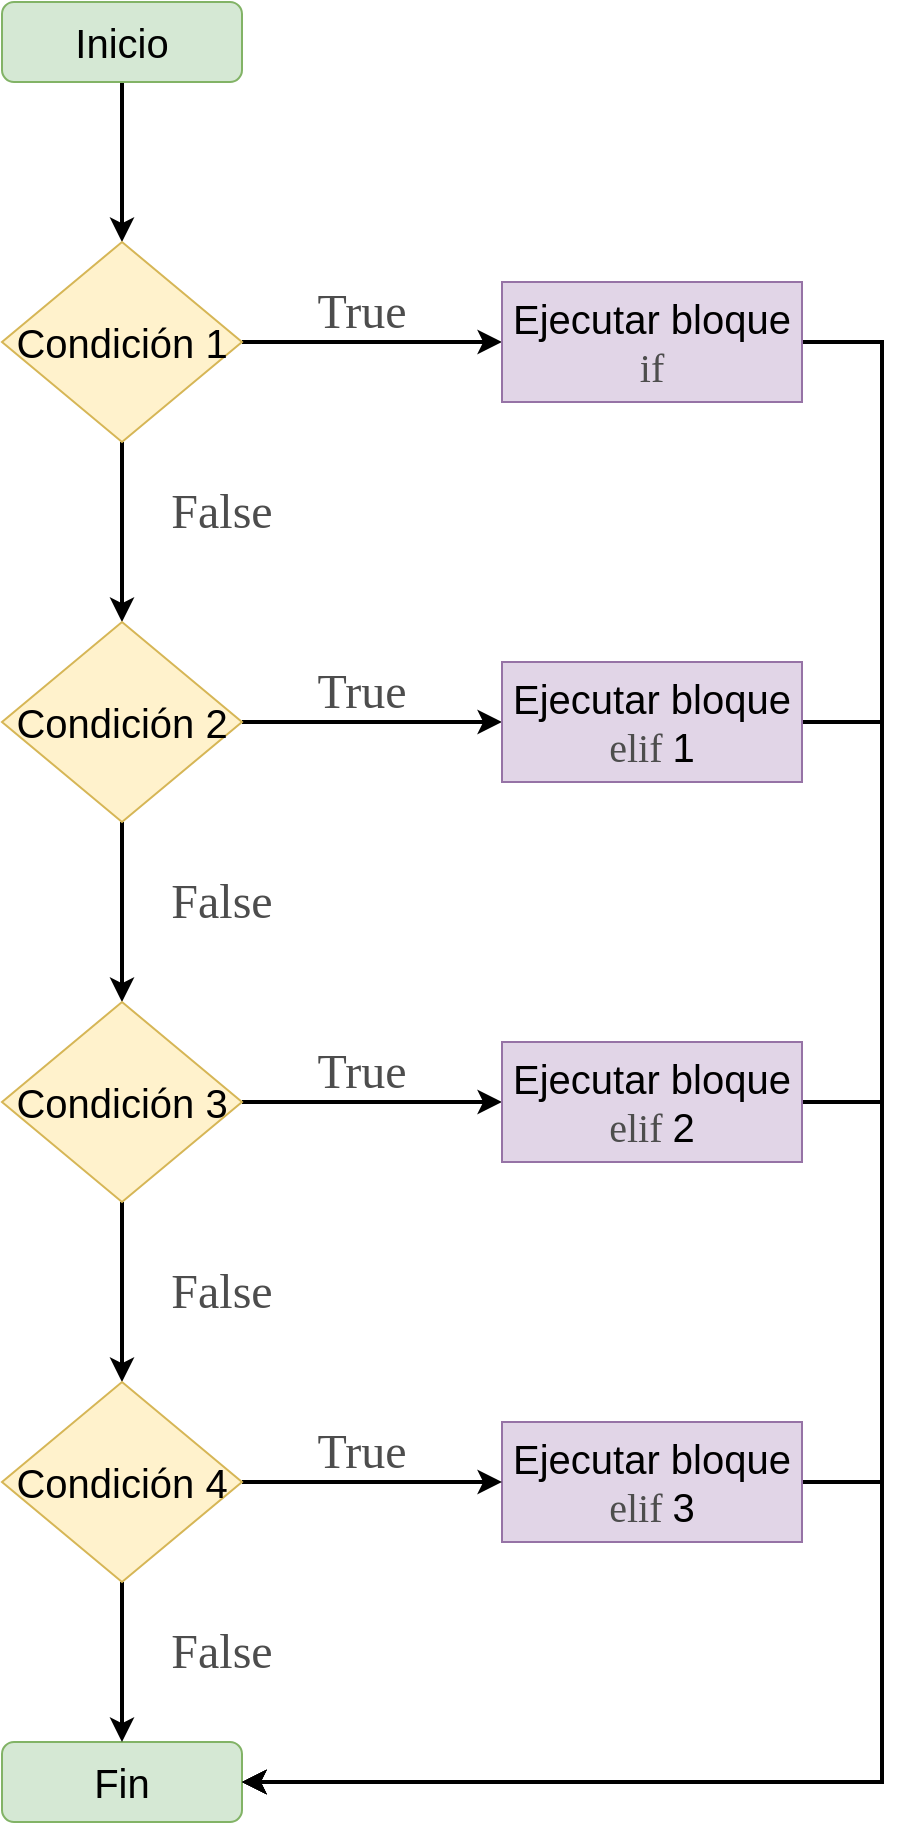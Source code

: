 <mxfile version="14.9.6" type="device"><diagram id="C5RBs43oDa-KdzZeNtuy" name="Page-1"><mxGraphModel dx="1605" dy="960" grid="1" gridSize="10" guides="1" tooltips="1" connect="1" arrows="1" fold="1" page="1" pageScale="1" pageWidth="827" pageHeight="1169" math="0" shadow="0"><root><mxCell id="WIyWlLk6GJQsqaUBKTNV-0"/><mxCell id="WIyWlLk6GJQsqaUBKTNV-1" parent="WIyWlLk6GJQsqaUBKTNV-0"/><mxCell id="y1vitZbPhNJQQYThhLQG-5" value="" style="edgeStyle=orthogonalEdgeStyle;rounded=0;orthogonalLoop=1;jettySize=auto;html=1;fontFamily=Helvetica;fontSize=20;fontColor=#000000;strokeWidth=2;" parent="WIyWlLk6GJQsqaUBKTNV-1" source="y1vitZbPhNJQQYThhLQG-2" target="y1vitZbPhNJQQYThhLQG-3" edge="1"><mxGeometry relative="1" as="geometry"/></mxCell><mxCell id="y1vitZbPhNJQQYThhLQG-2" value="&lt;font face=&quot;Helvetica&quot; color=&quot;#000000&quot;&gt;Inicio&lt;/font&gt;" style="rounded=1;whiteSpace=wrap;html=1;fontFamily=Cascadia Code;fontSource=https%3A%2F%2Ffonts.googleapis.com%2Fcss%3Ffamily%3DCascadia%2BCode;fontSize=20;fillColor=#d5e8d4;strokeColor=#82b366;" parent="WIyWlLk6GJQsqaUBKTNV-1" vertex="1"><mxGeometry x="220" y="120" width="120" height="40" as="geometry"/></mxCell><mxCell id="y1vitZbPhNJQQYThhLQG-7" style="edgeStyle=orthogonalEdgeStyle;rounded=0;orthogonalLoop=1;jettySize=auto;html=1;entryX=0;entryY=0.5;entryDx=0;entryDy=0;fontFamily=Cascadia Code;fontSource=https%3A%2F%2Ffonts.googleapis.com%2Fcss%3Ffamily%3DCascadia%2BCode;fontSize=20;fontColor=#4D4D4D;strokeWidth=2;" parent="WIyWlLk6GJQsqaUBKTNV-1" source="y1vitZbPhNJQQYThhLQG-3" target="y1vitZbPhNJQQYThhLQG-6" edge="1"><mxGeometry relative="1" as="geometry"/></mxCell><mxCell id="HHWTH5ewthd_icYZeet_-3" style="edgeStyle=orthogonalEdgeStyle;rounded=0;orthogonalLoop=1;jettySize=auto;html=1;exitX=0.5;exitY=1;exitDx=0;exitDy=0;fontFamily=Cascadia Code;fontSource=https%3A%2F%2Ffonts.googleapis.com%2Fcss%3Ffamily%3DCascadia%2BCode;fontSize=24;fontColor=#4D4D4D;endArrow=classic;endFill=1;strokeWidth=2;" parent="WIyWlLk6GJQsqaUBKTNV-1" source="y1vitZbPhNJQQYThhLQG-3" target="HHWTH5ewthd_icYZeet_-0" edge="1"><mxGeometry relative="1" as="geometry"/></mxCell><mxCell id="y1vitZbPhNJQQYThhLQG-3" value="&lt;font face=&quot;Helvetica&quot; color=&quot;#000000&quot;&gt;Condición 1&lt;/font&gt;" style="rhombus;whiteSpace=wrap;html=1;fontFamily=Cascadia Code;fontSource=https%3A%2F%2Ffonts.googleapis.com%2Fcss%3Ffamily%3DCascadia%2BCode;fontSize=20;fillColor=#fff2cc;strokeColor=#d6b656;" parent="WIyWlLk6GJQsqaUBKTNV-1" vertex="1"><mxGeometry x="220" y="240" width="120" height="100" as="geometry"/></mxCell><mxCell id="HHWTH5ewthd_icYZeet_-9" style="edgeStyle=orthogonalEdgeStyle;rounded=0;orthogonalLoop=1;jettySize=auto;html=1;exitX=1;exitY=0.5;exitDx=0;exitDy=0;entryX=1;entryY=0.5;entryDx=0;entryDy=0;fontFamily=Cascadia Code;fontSource=https%3A%2F%2Ffonts.googleapis.com%2Fcss%3Ffamily%3DCascadia%2BCode;fontSize=20;fontColor=#4D4D4D;endArrow=classic;endFill=1;strokeWidth=2;" parent="WIyWlLk6GJQsqaUBKTNV-1" source="y1vitZbPhNJQQYThhLQG-6" target="y1vitZbPhNJQQYThhLQG-14" edge="1"><mxGeometry relative="1" as="geometry"><Array as="points"><mxPoint x="660" y="290"/><mxPoint x="660" y="1010"/></Array></mxGeometry></mxCell><mxCell id="y1vitZbPhNJQQYThhLQG-6" value="Ejecutar bloque &lt;font face=&quot;Cascadia Code&quot; data-font-src=&quot;https://fonts.googleapis.com/css?family=Cascadia+Code&quot; color=&quot;#4d4d4d&quot;&gt;if&lt;/font&gt;" style="rounded=0;whiteSpace=wrap;html=1;fontFamily=Helvetica;fontSize=20;fillColor=#e1d5e7;strokeColor=#9673a6;" parent="WIyWlLk6GJQsqaUBKTNV-1" vertex="1"><mxGeometry x="470" y="260" width="150" height="60" as="geometry"/></mxCell><mxCell id="y1vitZbPhNJQQYThhLQG-8" value="&lt;font style=&quot;font-size: 24px&quot;&gt;True&lt;/font&gt;" style="text;html=1;strokeColor=none;fillColor=none;align=center;verticalAlign=middle;whiteSpace=wrap;rounded=0;fontFamily=Cascadia Code;fontSource=https%3A%2F%2Ffonts.googleapis.com%2Fcss%3Ffamily%3DCascadia%2BCode;fontSize=20;fontColor=#4D4D4D;" parent="WIyWlLk6GJQsqaUBKTNV-1" vertex="1"><mxGeometry x="370" y="260" width="60" height="30" as="geometry"/></mxCell><mxCell id="y1vitZbPhNJQQYThhLQG-14" value="&lt;font face=&quot;Helvetica&quot; color=&quot;#000000&quot;&gt;Fin&lt;/font&gt;" style="rounded=1;whiteSpace=wrap;html=1;fontFamily=Cascadia Code;fontSource=https%3A%2F%2Ffonts.googleapis.com%2Fcss%3Ffamily%3DCascadia%2BCode;fontSize=20;fillColor=#d5e8d4;strokeColor=#82b366;" parent="WIyWlLk6GJQsqaUBKTNV-1" vertex="1"><mxGeometry x="220" y="990" width="120" height="40" as="geometry"/></mxCell><mxCell id="y1vitZbPhNJQQYThhLQG-17" value="&lt;font style=&quot;font-size: 24px&quot;&gt;False&lt;/font&gt;" style="text;html=1;strokeColor=none;fillColor=none;align=center;verticalAlign=middle;whiteSpace=wrap;rounded=0;fontFamily=Cascadia Code;fontSource=https%3A%2F%2Ffonts.googleapis.com%2Fcss%3Ffamily%3DCascadia%2BCode;fontSize=20;fontColor=#4D4D4D;" parent="WIyWlLk6GJQsqaUBKTNV-1" vertex="1"><mxGeometry x="300" y="360" width="60" height="30" as="geometry"/></mxCell><mxCell id="HHWTH5ewthd_icYZeet_-5" style="edgeStyle=orthogonalEdgeStyle;rounded=0;orthogonalLoop=1;jettySize=auto;html=1;fontFamily=Cascadia Code;fontSource=https%3A%2F%2Ffonts.googleapis.com%2Fcss%3Ffamily%3DCascadia%2BCode;fontSize=16;fontColor=#4D4D4D;endArrow=classic;endFill=1;strokeWidth=2;" parent="WIyWlLk6GJQsqaUBKTNV-1" source="HHWTH5ewthd_icYZeet_-0" target="HHWTH5ewthd_icYZeet_-4" edge="1"><mxGeometry relative="1" as="geometry"/></mxCell><mxCell id="HHWTH5ewthd_icYZeet_-6" style="edgeStyle=orthogonalEdgeStyle;rounded=0;orthogonalLoop=1;jettySize=auto;html=1;exitX=0.5;exitY=1;exitDx=0;exitDy=0;entryX=0.5;entryY=0;entryDx=0;entryDy=0;fontFamily=Cascadia Code;fontSource=https%3A%2F%2Ffonts.googleapis.com%2Fcss%3Ffamily%3DCascadia%2BCode;fontSize=16;fontColor=#4D4D4D;endArrow=classic;endFill=1;strokeWidth=2;" parent="WIyWlLk6GJQsqaUBKTNV-1" source="HHWTH5ewthd_icYZeet_-0" edge="1"><mxGeometry relative="1" as="geometry"><mxPoint x="280" y="620" as="targetPoint"/></mxGeometry></mxCell><mxCell id="HHWTH5ewthd_icYZeet_-0" value="&lt;font face=&quot;Helvetica&quot; color=&quot;#000000&quot;&gt;Condición 2&lt;/font&gt;" style="rhombus;whiteSpace=wrap;html=1;fontFamily=Cascadia Code;fontSource=https%3A%2F%2Ffonts.googleapis.com%2Fcss%3Ffamily%3DCascadia%2BCode;fontSize=20;fillColor=#fff2cc;strokeColor=#d6b656;" parent="WIyWlLk6GJQsqaUBKTNV-1" vertex="1"><mxGeometry x="220" y="430" width="120" height="100" as="geometry"/></mxCell><mxCell id="HHWTH5ewthd_icYZeet_-10" style="edgeStyle=orthogonalEdgeStyle;rounded=0;orthogonalLoop=1;jettySize=auto;html=1;exitX=1;exitY=0.5;exitDx=0;exitDy=0;entryX=1;entryY=0.5;entryDx=0;entryDy=0;fontFamily=Cascadia Code;fontSource=https%3A%2F%2Ffonts.googleapis.com%2Fcss%3Ffamily%3DCascadia%2BCode;fontSize=20;fontColor=#4D4D4D;endArrow=classic;endFill=1;strokeWidth=2;" parent="WIyWlLk6GJQsqaUBKTNV-1" source="HHWTH5ewthd_icYZeet_-4" target="y1vitZbPhNJQQYThhLQG-14" edge="1"><mxGeometry relative="1" as="geometry"><Array as="points"><mxPoint x="660" y="480"/><mxPoint x="660" y="1010"/></Array></mxGeometry></mxCell><mxCell id="HHWTH5ewthd_icYZeet_-4" value="&lt;font style=&quot;font-size: 20px&quot;&gt;Ejecutar bloque &lt;font color=&quot;#4d4d4d&quot; face=&quot;Cascadia Code&quot;&gt;elif&amp;nbsp;&lt;/font&gt;&lt;/font&gt;1" style="rounded=0;whiteSpace=wrap;html=1;fontFamily=Helvetica;fontSize=20;fillColor=#e1d5e7;strokeColor=#9673a6;" parent="WIyWlLk6GJQsqaUBKTNV-1" vertex="1"><mxGeometry x="470" y="450" width="150" height="60" as="geometry"/></mxCell><mxCell id="HHWTH5ewthd_icYZeet_-11" value="&lt;font style=&quot;font-size: 24px&quot;&gt;False&lt;/font&gt;" style="text;html=1;strokeColor=none;fillColor=none;align=center;verticalAlign=middle;whiteSpace=wrap;rounded=0;fontFamily=Cascadia Code;fontSource=https%3A%2F%2Ffonts.googleapis.com%2Fcss%3Ffamily%3DCascadia%2BCode;fontSize=20;fontColor=#4D4D4D;" parent="WIyWlLk6GJQsqaUBKTNV-1" vertex="1"><mxGeometry x="300" y="555" width="60" height="30" as="geometry"/></mxCell><mxCell id="pzqO1VfdKtpVcBU8cIHG-0" value="&lt;font style=&quot;font-size: 24px&quot;&gt;True&lt;/font&gt;" style="text;html=1;strokeColor=none;fillColor=none;align=center;verticalAlign=middle;whiteSpace=wrap;rounded=0;fontFamily=Cascadia Code;fontSource=https%3A%2F%2Ffonts.googleapis.com%2Fcss%3Ffamily%3DCascadia%2BCode;fontSize=20;fontColor=#4D4D4D;" parent="WIyWlLk6GJQsqaUBKTNV-1" vertex="1"><mxGeometry x="370" y="450" width="60" height="30" as="geometry"/></mxCell><mxCell id="ZOQ_H_vrEoSos33cHyBF-2" style="edgeStyle=orthogonalEdgeStyle;rounded=0;orthogonalLoop=1;jettySize=auto;html=1;strokeWidth=2;" edge="1" parent="WIyWlLk6GJQsqaUBKTNV-1" source="ZOQ_H_vrEoSos33cHyBF-0" target="ZOQ_H_vrEoSos33cHyBF-1"><mxGeometry relative="1" as="geometry"/></mxCell><mxCell id="ZOQ_H_vrEoSos33cHyBF-8" style="edgeStyle=orthogonalEdgeStyle;rounded=0;orthogonalLoop=1;jettySize=auto;html=1;strokeWidth=2;" edge="1" parent="WIyWlLk6GJQsqaUBKTNV-1" source="ZOQ_H_vrEoSos33cHyBF-0" target="ZOQ_H_vrEoSos33cHyBF-6"><mxGeometry relative="1" as="geometry"/></mxCell><mxCell id="ZOQ_H_vrEoSos33cHyBF-0" value="&lt;font face=&quot;Helvetica&quot; color=&quot;#000000&quot;&gt;Condición 3&lt;/font&gt;" style="rhombus;whiteSpace=wrap;html=1;fontFamily=Cascadia Code;fontSource=https%3A%2F%2Ffonts.googleapis.com%2Fcss%3Ffamily%3DCascadia%2BCode;fontSize=20;fillColor=#fff2cc;strokeColor=#d6b656;" vertex="1" parent="WIyWlLk6GJQsqaUBKTNV-1"><mxGeometry x="220" y="620" width="120" height="100" as="geometry"/></mxCell><mxCell id="ZOQ_H_vrEoSos33cHyBF-3" style="edgeStyle=orthogonalEdgeStyle;rounded=0;orthogonalLoop=1;jettySize=auto;html=1;entryX=1;entryY=0.5;entryDx=0;entryDy=0;strokeWidth=2;" edge="1" parent="WIyWlLk6GJQsqaUBKTNV-1" source="ZOQ_H_vrEoSos33cHyBF-1" target="y1vitZbPhNJQQYThhLQG-14"><mxGeometry relative="1" as="geometry"><Array as="points"><mxPoint x="660" y="670"/><mxPoint x="660" y="1010"/></Array></mxGeometry></mxCell><mxCell id="ZOQ_H_vrEoSos33cHyBF-1" value="&lt;font style=&quot;font-size: 20px&quot;&gt;Ejecutar bloque &lt;font color=&quot;#4d4d4d&quot; face=&quot;Cascadia Code&quot;&gt;elif&amp;nbsp;&lt;/font&gt;&lt;/font&gt;2" style="rounded=0;whiteSpace=wrap;html=1;fontFamily=Helvetica;fontSize=20;fillColor=#e1d5e7;strokeColor=#9673a6;" vertex="1" parent="WIyWlLk6GJQsqaUBKTNV-1"><mxGeometry x="470" y="640" width="150" height="60" as="geometry"/></mxCell><mxCell id="ZOQ_H_vrEoSos33cHyBF-4" value="&lt;font style=&quot;font-size: 24px&quot;&gt;True&lt;/font&gt;" style="text;html=1;strokeColor=none;fillColor=none;align=center;verticalAlign=middle;whiteSpace=wrap;rounded=0;fontFamily=Cascadia Code;fontSource=https%3A%2F%2Ffonts.googleapis.com%2Fcss%3Ffamily%3DCascadia%2BCode;fontSize=20;fontColor=#4D4D4D;" vertex="1" parent="WIyWlLk6GJQsqaUBKTNV-1"><mxGeometry x="370" y="640" width="60" height="30" as="geometry"/></mxCell><mxCell id="ZOQ_H_vrEoSos33cHyBF-11" style="edgeStyle=orthogonalEdgeStyle;rounded=0;orthogonalLoop=1;jettySize=auto;html=1;entryX=1;entryY=0.5;entryDx=0;entryDy=0;strokeWidth=2;" edge="1" parent="WIyWlLk6GJQsqaUBKTNV-1" source="ZOQ_H_vrEoSos33cHyBF-5" target="y1vitZbPhNJQQYThhLQG-14"><mxGeometry relative="1" as="geometry"><Array as="points"><mxPoint x="660" y="860"/><mxPoint x="660" y="1010"/></Array></mxGeometry></mxCell><mxCell id="ZOQ_H_vrEoSos33cHyBF-5" value="&lt;font style=&quot;font-size: 20px&quot;&gt;Ejecutar bloque &lt;font color=&quot;#4d4d4d&quot; face=&quot;Cascadia Code&quot;&gt;elif&amp;nbsp;&lt;/font&gt;&lt;/font&gt;3" style="rounded=0;whiteSpace=wrap;html=1;fontFamily=Helvetica;fontSize=20;fillColor=#e1d5e7;strokeColor=#9673a6;" vertex="1" parent="WIyWlLk6GJQsqaUBKTNV-1"><mxGeometry x="470" y="830" width="150" height="60" as="geometry"/></mxCell><mxCell id="ZOQ_H_vrEoSos33cHyBF-7" style="edgeStyle=orthogonalEdgeStyle;rounded=0;orthogonalLoop=1;jettySize=auto;html=1;exitX=1;exitY=0.5;exitDx=0;exitDy=0;entryX=0;entryY=0.5;entryDx=0;entryDy=0;strokeWidth=2;" edge="1" parent="WIyWlLk6GJQsqaUBKTNV-1" source="ZOQ_H_vrEoSos33cHyBF-6" target="ZOQ_H_vrEoSos33cHyBF-5"><mxGeometry relative="1" as="geometry"/></mxCell><mxCell id="ZOQ_H_vrEoSos33cHyBF-12" style="edgeStyle=orthogonalEdgeStyle;rounded=0;orthogonalLoop=1;jettySize=auto;html=1;strokeWidth=2;" edge="1" parent="WIyWlLk6GJQsqaUBKTNV-1" source="ZOQ_H_vrEoSos33cHyBF-6" target="y1vitZbPhNJQQYThhLQG-14"><mxGeometry relative="1" as="geometry"/></mxCell><mxCell id="ZOQ_H_vrEoSos33cHyBF-6" value="&lt;font face=&quot;Helvetica&quot; color=&quot;#000000&quot;&gt;Condición 4&lt;/font&gt;" style="rhombus;whiteSpace=wrap;html=1;fontFamily=Cascadia Code;fontSource=https%3A%2F%2Ffonts.googleapis.com%2Fcss%3Ffamily%3DCascadia%2BCode;fontSize=20;fillColor=#fff2cc;strokeColor=#d6b656;" vertex="1" parent="WIyWlLk6GJQsqaUBKTNV-1"><mxGeometry x="220" y="810" width="120" height="100" as="geometry"/></mxCell><mxCell id="ZOQ_H_vrEoSos33cHyBF-9" value="&lt;font style=&quot;font-size: 24px&quot;&gt;False&lt;/font&gt;" style="text;html=1;strokeColor=none;fillColor=none;align=center;verticalAlign=middle;whiteSpace=wrap;rounded=0;fontFamily=Cascadia Code;fontSource=https%3A%2F%2Ffonts.googleapis.com%2Fcss%3Ffamily%3DCascadia%2BCode;fontSize=20;fontColor=#4D4D4D;" vertex="1" parent="WIyWlLk6GJQsqaUBKTNV-1"><mxGeometry x="300" y="750" width="60" height="30" as="geometry"/></mxCell><mxCell id="ZOQ_H_vrEoSos33cHyBF-10" value="&lt;font style=&quot;font-size: 24px&quot;&gt;True&lt;/font&gt;" style="text;html=1;strokeColor=none;fillColor=none;align=center;verticalAlign=middle;whiteSpace=wrap;rounded=0;fontFamily=Cascadia Code;fontSource=https%3A%2F%2Ffonts.googleapis.com%2Fcss%3Ffamily%3DCascadia%2BCode;fontSize=20;fontColor=#4D4D4D;" vertex="1" parent="WIyWlLk6GJQsqaUBKTNV-1"><mxGeometry x="370" y="830" width="60" height="30" as="geometry"/></mxCell><mxCell id="ZOQ_H_vrEoSos33cHyBF-13" value="&lt;font style=&quot;font-size: 24px&quot;&gt;False&lt;/font&gt;" style="text;html=1;strokeColor=none;fillColor=none;align=center;verticalAlign=middle;whiteSpace=wrap;rounded=0;fontFamily=Cascadia Code;fontSource=https%3A%2F%2Ffonts.googleapis.com%2Fcss%3Ffamily%3DCascadia%2BCode;fontSize=20;fontColor=#4D4D4D;" vertex="1" parent="WIyWlLk6GJQsqaUBKTNV-1"><mxGeometry x="300" y="930" width="60" height="30" as="geometry"/></mxCell></root></mxGraphModel></diagram></mxfile>